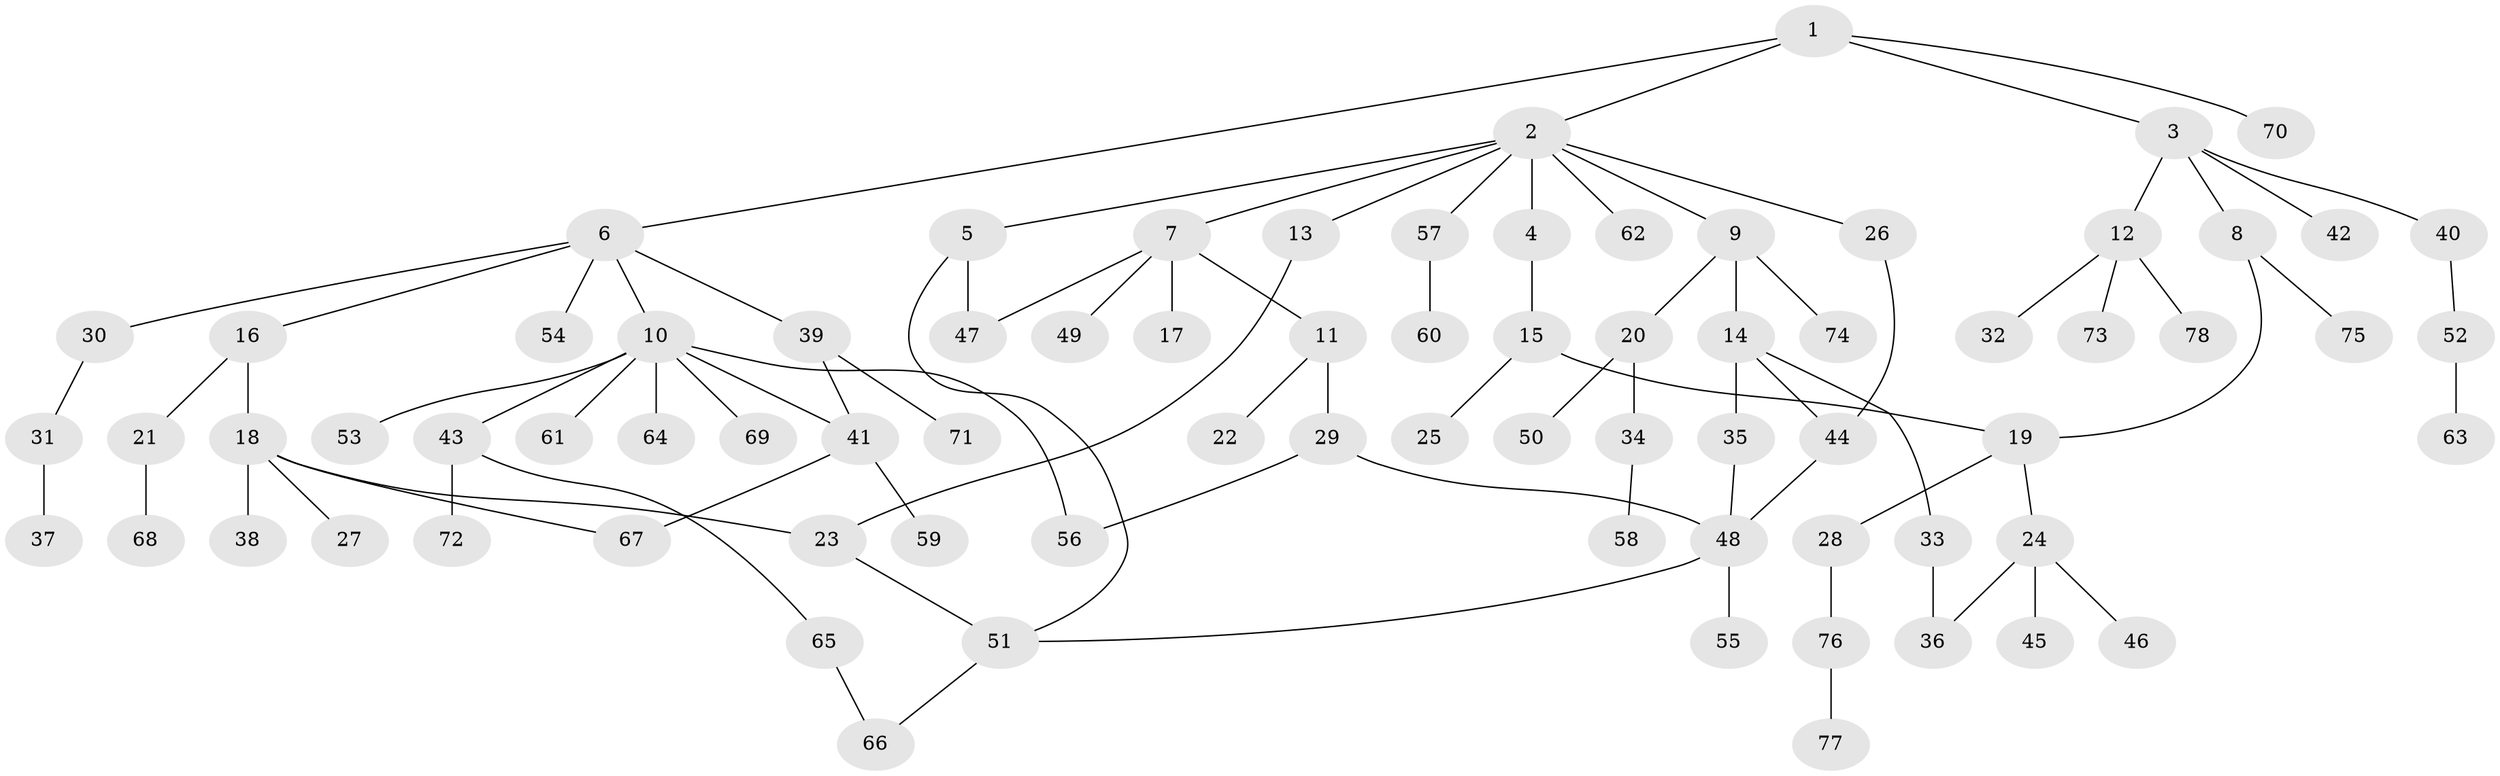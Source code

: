 // Generated by graph-tools (version 1.1) at 2025/41/03/09/25 04:41:25]
// undirected, 78 vertices, 90 edges
graph export_dot {
graph [start="1"]
  node [color=gray90,style=filled];
  1;
  2;
  3;
  4;
  5;
  6;
  7;
  8;
  9;
  10;
  11;
  12;
  13;
  14;
  15;
  16;
  17;
  18;
  19;
  20;
  21;
  22;
  23;
  24;
  25;
  26;
  27;
  28;
  29;
  30;
  31;
  32;
  33;
  34;
  35;
  36;
  37;
  38;
  39;
  40;
  41;
  42;
  43;
  44;
  45;
  46;
  47;
  48;
  49;
  50;
  51;
  52;
  53;
  54;
  55;
  56;
  57;
  58;
  59;
  60;
  61;
  62;
  63;
  64;
  65;
  66;
  67;
  68;
  69;
  70;
  71;
  72;
  73;
  74;
  75;
  76;
  77;
  78;
  1 -- 2;
  1 -- 3;
  1 -- 6;
  1 -- 70;
  2 -- 4;
  2 -- 5;
  2 -- 7;
  2 -- 9;
  2 -- 13;
  2 -- 26;
  2 -- 57;
  2 -- 62;
  3 -- 8;
  3 -- 12;
  3 -- 40;
  3 -- 42;
  4 -- 15;
  5 -- 47;
  5 -- 51;
  6 -- 10;
  6 -- 16;
  6 -- 30;
  6 -- 39;
  6 -- 54;
  7 -- 11;
  7 -- 17;
  7 -- 49;
  7 -- 47;
  8 -- 75;
  8 -- 19;
  9 -- 14;
  9 -- 20;
  9 -- 74;
  10 -- 41;
  10 -- 43;
  10 -- 53;
  10 -- 56;
  10 -- 61;
  10 -- 64;
  10 -- 69;
  11 -- 22;
  11 -- 29;
  12 -- 32;
  12 -- 73;
  12 -- 78;
  13 -- 23;
  14 -- 33;
  14 -- 35;
  14 -- 44;
  15 -- 19;
  15 -- 25;
  16 -- 18;
  16 -- 21;
  18 -- 23;
  18 -- 27;
  18 -- 38;
  18 -- 67;
  19 -- 24;
  19 -- 28;
  20 -- 34;
  20 -- 50;
  21 -- 68;
  23 -- 51;
  24 -- 36;
  24 -- 45;
  24 -- 46;
  26 -- 44;
  28 -- 76;
  29 -- 56;
  29 -- 48;
  30 -- 31;
  31 -- 37;
  33 -- 36;
  34 -- 58;
  35 -- 48;
  39 -- 71;
  39 -- 41;
  40 -- 52;
  41 -- 59;
  41 -- 67;
  43 -- 65;
  43 -- 72;
  44 -- 48;
  48 -- 55;
  48 -- 51;
  51 -- 66;
  52 -- 63;
  57 -- 60;
  65 -- 66;
  76 -- 77;
}
